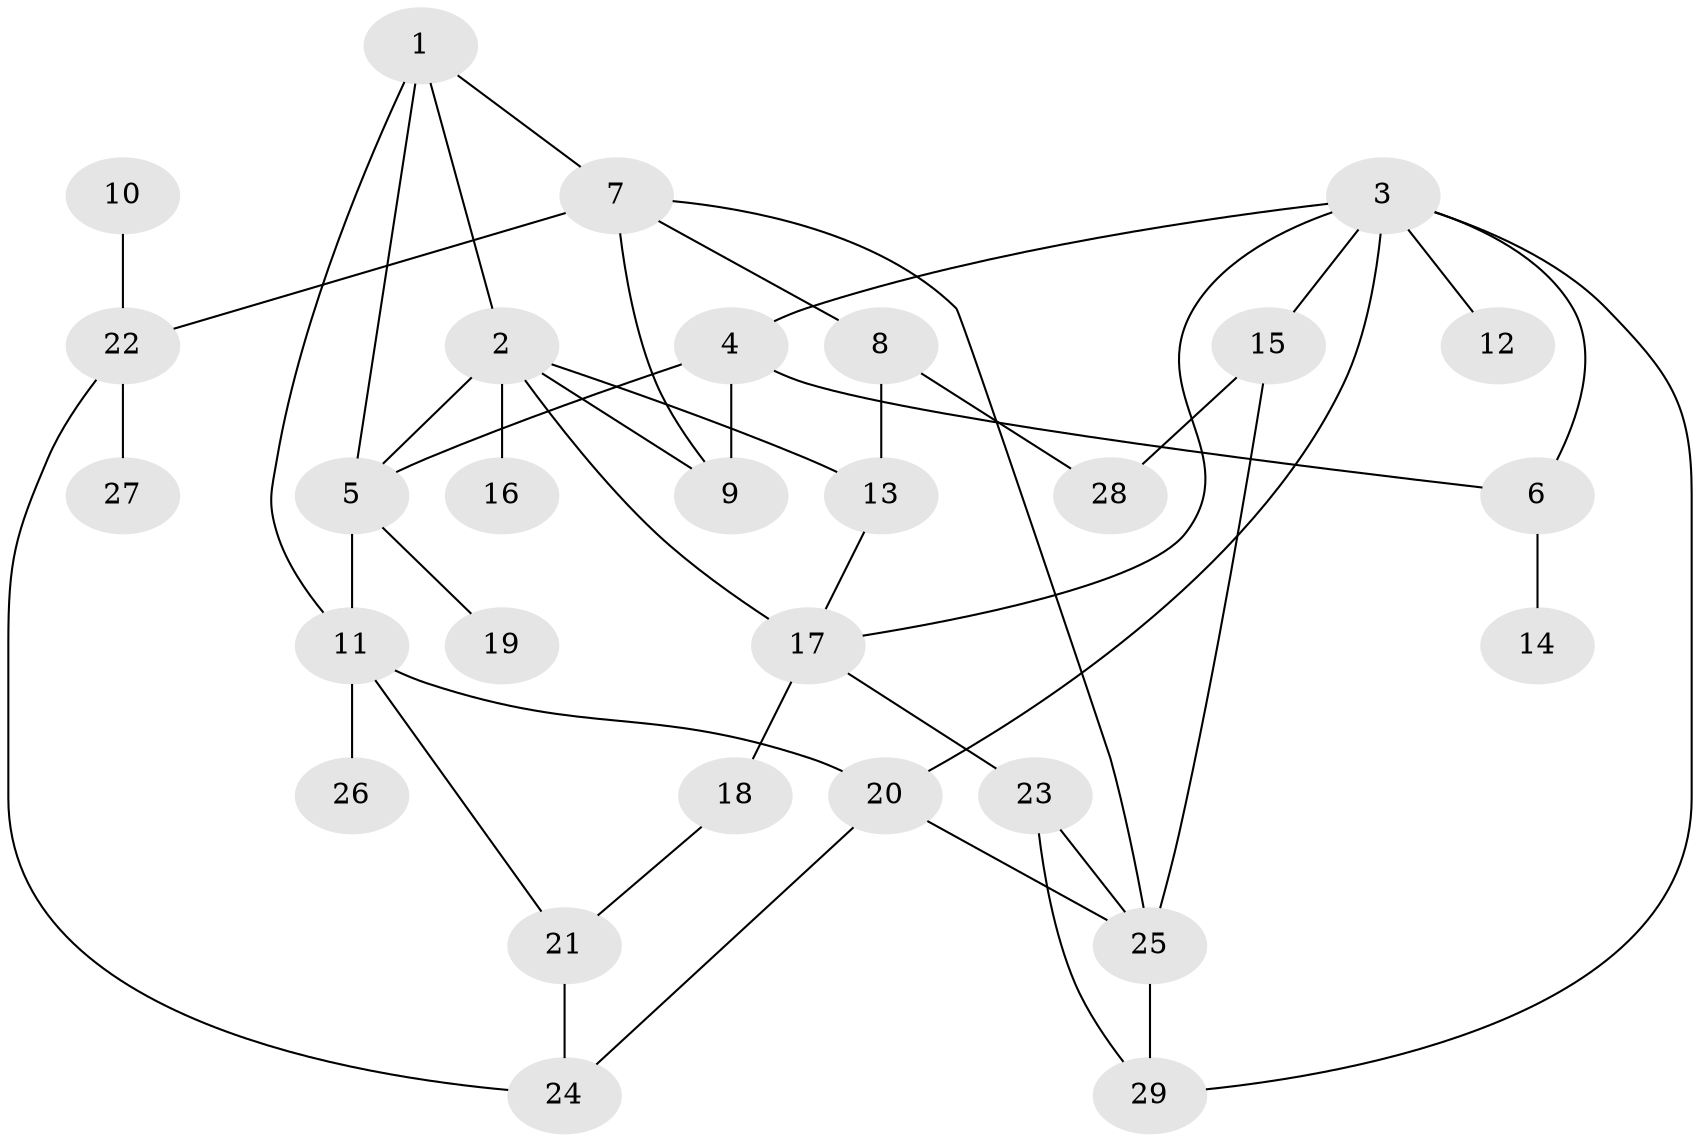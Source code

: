 // original degree distribution, {5: 0.1206896551724138, 3: 0.20689655172413793, 6: 0.034482758620689655, 2: 0.2413793103448276, 4: 0.10344827586206896, 1: 0.29310344827586204}
// Generated by graph-tools (version 1.1) at 2025/00/03/09/25 03:00:57]
// undirected, 29 vertices, 46 edges
graph export_dot {
graph [start="1"]
  node [color=gray90,style=filled];
  1;
  2;
  3;
  4;
  5;
  6;
  7;
  8;
  9;
  10;
  11;
  12;
  13;
  14;
  15;
  16;
  17;
  18;
  19;
  20;
  21;
  22;
  23;
  24;
  25;
  26;
  27;
  28;
  29;
  1 -- 2 [weight=1.0];
  1 -- 5 [weight=1.0];
  1 -- 7 [weight=1.0];
  1 -- 11 [weight=1.0];
  2 -- 5 [weight=1.0];
  2 -- 9 [weight=1.0];
  2 -- 13 [weight=1.0];
  2 -- 16 [weight=1.0];
  2 -- 17 [weight=1.0];
  3 -- 4 [weight=1.0];
  3 -- 6 [weight=1.0];
  3 -- 12 [weight=1.0];
  3 -- 15 [weight=1.0];
  3 -- 17 [weight=1.0];
  3 -- 20 [weight=1.0];
  3 -- 29 [weight=1.0];
  4 -- 5 [weight=1.0];
  4 -- 6 [weight=1.0];
  4 -- 9 [weight=1.0];
  5 -- 11 [weight=1.0];
  5 -- 19 [weight=1.0];
  6 -- 14 [weight=1.0];
  7 -- 8 [weight=1.0];
  7 -- 9 [weight=1.0];
  7 -- 22 [weight=1.0];
  7 -- 25 [weight=1.0];
  8 -- 13 [weight=1.0];
  8 -- 28 [weight=1.0];
  10 -- 22 [weight=1.0];
  11 -- 20 [weight=1.0];
  11 -- 21 [weight=1.0];
  11 -- 26 [weight=1.0];
  13 -- 17 [weight=1.0];
  15 -- 25 [weight=1.0];
  15 -- 28 [weight=1.0];
  17 -- 18 [weight=2.0];
  17 -- 23 [weight=1.0];
  18 -- 21 [weight=1.0];
  20 -- 24 [weight=1.0];
  20 -- 25 [weight=1.0];
  21 -- 24 [weight=1.0];
  22 -- 24 [weight=1.0];
  22 -- 27 [weight=1.0];
  23 -- 25 [weight=1.0];
  23 -- 29 [weight=1.0];
  25 -- 29 [weight=1.0];
}
